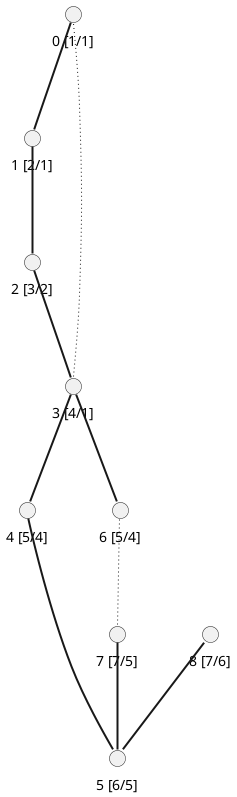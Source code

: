 @startuml
circle "0 [1/1]" as node0
circle "1 [2/1]" as node1
circle "2 [3/2]" as node2
circle "3 [4/1]" as node3
circle "4 [5/4]" as node4
circle "5 [6/5]" as node5
circle "6 [5/4]" as node6
circle "7 [7/5]" as node7
circle "8 [7/6]" as node8
node0-[bold]-node1
node1-[bold]-node2
node2-[bold]-node3
node3-[dotted]-node0
node3-[bold]-node4
node3-[bold]-node6
node4-[bold]-node5
node7-[bold]-node5
node6-[dotted]-node7
node8-[bold]-node5
@enduml